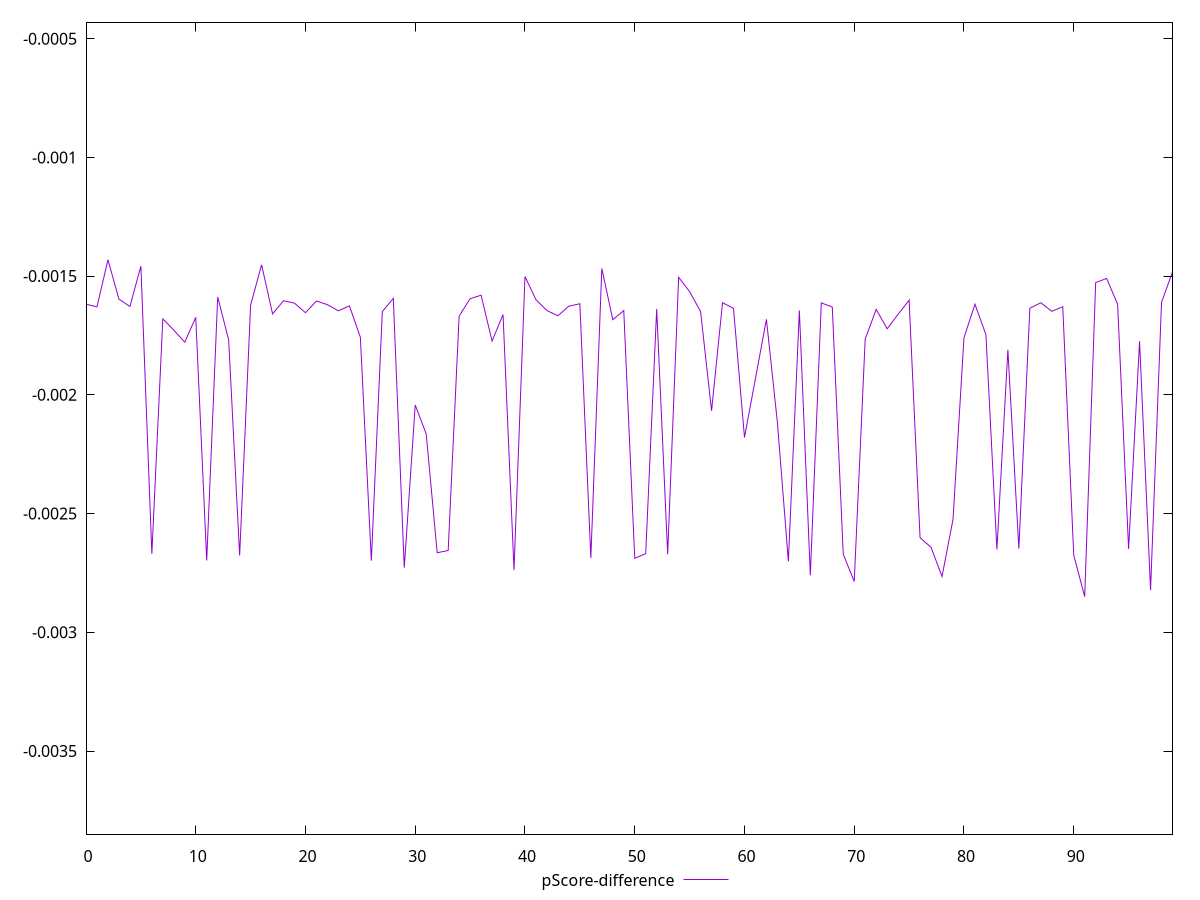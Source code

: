 reset

$pScoreDifference <<EOF
0 -0.0016180025868517411
1 -0.0016296904839228077
2 -0.0014311879479860234
3 -0.0015969552662118414
4 -0.001627788891294113
5 -0.0014580010596396686
6 -0.002669562341004128
7 -0.0016801364321576973
8 -0.0017274989037299182
9 -0.0017783405683583497
10 -0.001673545877999727
11 -0.0026972076210900475
12 -0.0015879556416338314
13 -0.0017684913945352765
14 -0.0026763303307300035
15 -0.0016217237489138947
16 -0.0014522273201519331
17 -0.001659149461926246
18 -0.0016034909756446059
19 -0.0016139528783793988
20 -0.0016540912384196416
21 -0.0016047266674783511
22 -0.001620240965017672
23 -0.0016461174744093476
24 -0.0016252630072510765
25 -0.0017575551114137333
26 -0.0026981379885775425
27 -0.0016494947045189168
28 -0.0015936274636652037
29 -0.0027278557091399147
30 -0.002042811913989695
31 -0.002164822102239672
32 -0.002664863053656319
33 -0.002655453520847839
34 -0.001668206345550538
35 -0.0015951575286092812
36 -0.0015803107067711153
37 -0.001773456555943298
38 -0.001662035971414566
39 -0.0027372478075256
40 -0.0015019061454648597
41 -0.0015992581448149856
42 -0.0016450037657695926
43 -0.0016670116135393265
44 -0.0016264180378504633
45 -0.0016164314237121502
46 -0.002686659065240793
47 -0.0014674698931629315
48 -0.0016834487804955334
49 -0.001645117030921961
50 -0.0026882545357301835
51 -0.002668453918682978
52 -0.0016384616415476838
53 -0.002670843688719393
54 -0.0015048533769543848
55 -0.0015653370407739953
56 -0.0016493485128471486
57 -0.0020671295757092034
58 -0.0016118306885462008
59 -0.0016359902170475227
60 -0.002179384768931092
62 -0.0016820389205595143
63 -0.002117075860119222
64 -0.0027010619527643165
65 -0.0016444432855935442
66 -0.002760008204867992
67 -0.001612662669370546
68 -0.001630231923850145
69 -0.0026711925581095475
70 -0.002785815517081236
71 -0.0017647546391408309
72 -0.0016401887117996061
73 -0.0017218040333066842
74 -0.0016603476883979562
75 -0.0016015014366832503
76 -0.0026015261403216083
77 -0.002642113694276693
78 -0.0027647569907764957
79 -0.002524673859910287
80 -0.0017596482341288855
81 -0.0016183533651019655
82 -0.0017466194360877818
83 -0.0026511048831792117
84 -0.0018104380793904085
85 -0.002647655294893414
86 -0.0016354454276131802
87 -0.0016120613417605067
88 -0.0016481351135096967
89 -0.0016290710443873646
90 -0.0026749588113845757
91 -0.002849768364903249
92 -0.00152712689188228
93 -0.0015098663057007133
94 -0.0016188066174027682
95 -0.002648691648547641
96 -0.0017741919699577613
97 -0.0028219867560907996
98 -0.0016106022171726853
99 -0.00148233066568082
EOF

set key outside below
set xrange [0:99]
set yrange [-0.003849768364903249:-0.0004311879479860234]
set trange [-0.003849768364903249:-0.0004311879479860234]
set terminal svg size 640, 500 enhanced background rgb 'white'
set output "reports/report_00030_2021-02-24T20-42-31.540Z/interactive/samples/card/pScore-difference/values.svg"

plot $pScoreDifference title "pScore-difference" with line

reset
